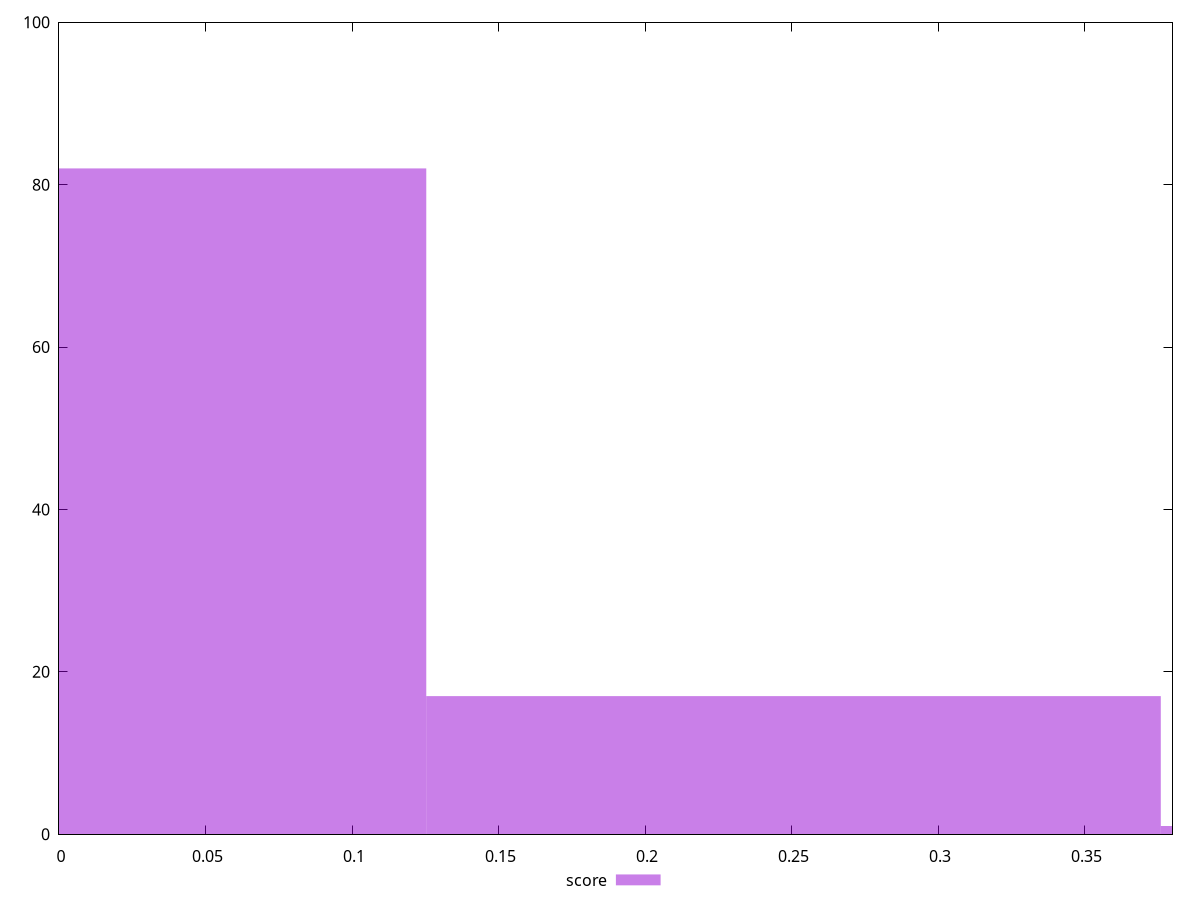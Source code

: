 reset

$score <<EOF
0 82
0.2506699234056413 17
0.5013398468112826 1
EOF

set key outside below
set boxwidth 0.2506699234056413
set xrange [0:0.38]
set yrange [0:100]
set trange [0:100]
set style fill transparent solid 0.5 noborder
set terminal svg size 640, 490 enhanced background rgb 'white'
set output "report_00013_2021-02-09T12-04-24.940Z/unused-javascript/samples/pages/score/histogram.svg"

plot $score title "score" with boxes

reset
